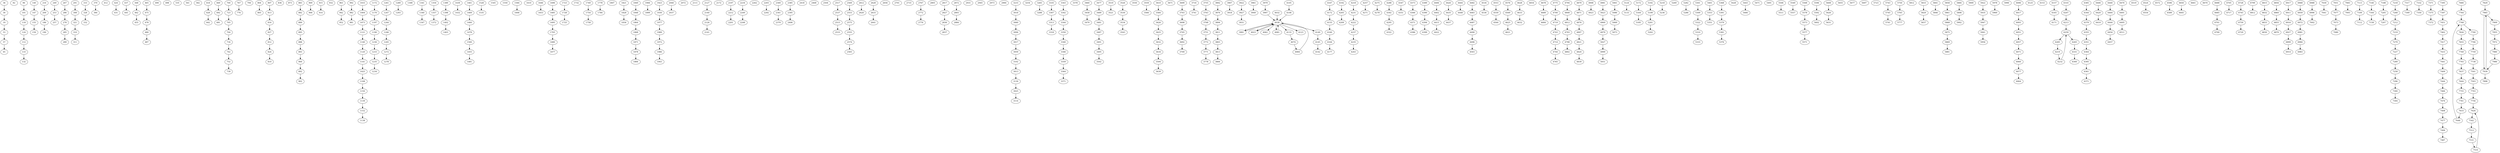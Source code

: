 strict digraph  {
36;
30;
19 [contraction="{45: {}}"];
53;
57 [contraction="{56: {}}"];
65;
82 [contraction="{81: {}}"];
96;
101 [contraction="{107: {}}"];
118;
124;
112;
133;
132;
140;
147;
155 [contraction="{154: {}}"];
159 [contraction="{160: {}}"];
216;
209 [contraction="{173: {'contraction': {212: {}}}}"];
186 [contraction="{187: {'contraction': {188: {'contraction': {189: {}}}}}}"];
190;
249;
253;
257;
267;
286;
278;
285;
289;
291 [contraction="{298: {}}"];
308;
321;
310;
311;
333;
328;
332 [contraction="{337: {'contraction': {327: {}}}}"];
370;
384 [contraction="{401: {}}"];
412 [contraction="{414: {'contraction': {418: {}}}}"];
431 [contraction="{432: {}}"];
424;
437 [contraction="{442: {}}"];
445;
448;
462;
455 [contraction="{454: {}}"];
465;
475 [contraction="{481: {}}"];
478;
480;
487;
490;
498 [contraction="{513: {'contraction': {509: {}}}}"];
535 [contraction="{546: {'contraction': {547: {}}}}"];
561;
582 [contraction="{581: {'contraction': {598: {'contraction': {604: {'contraction': {613: {}}}}}}}}"];
618;
628 [contraction="{638: {}}"];
642;
669;
692 [contraction="{691: {'contraction': {655: {}}}}"];
681;
700;
723 [contraction="{732: {}}"];
705;
704 [contraction="{714: {}}"];
734;
742;
752;
739;
767;
776;
794 [contraction="{797: {}}"];
804;
805;
807;
813;
816;
827;
812;
824;
810 [contraction="{811: {}}"];
836 [contraction="{835: {'contraction': {844: {}}}}"];
873 [contraction="{866: {'contraction': {872: {'contraction': {878: {'contraction': {865: {}}}}}}}}"];
883;
882;
889;
895;
888;
893;
900;
892;
902;
909;
906;
915;
914;
932;
963 [contraction="{959: {'contraction': {960: {'contraction': {961: {'contraction': {962: {'contraction': {964: {}}}}}}}}}}"];
942;
952;
982;
992;
981;
1033 [contraction="{1037: {}}"];
1004 [contraction="{1032: {}}"];
1073;
1121;
1140 [contraction="{1085: {}}"];
1120;
1141;
1025;
1108 [contraction="{1114: {}}"];
1150 [contraction="{1094: {}}"];
1139;
1152;
1138;
1172 [contraction="{1173: {}}"];
1170;
1197 [contraction="{1196: {'contraction': {1178: {}}}}"];
1190 [contraction="{1209: {'contraction': {1182: {'contraction': {1228: {}}}}}}"];
1236;
1233;
1235;
1234;
1261;
1247;
1244;
1246;
1245;
1272;
1278;
1289 [contraction="{1283: {}}"];
1293;
1308 [contraction="{1307: {}}"];
1341;
1340;
1347 [contraction="{1345: {}}"];
1354;
1357 [contraction="{1363: {}}"];
1372;
1389;
1398;
1402;
1403;
1432;
1439;
1461;
1469 [contraction="{1477: {'contraction': {1484: {}}}}"];
1460;
1478;
1500;
1455;
1481 [contraction="{1475: {'contraction': {1505: {'contraction': {1506: {'contraction': {1511: {'contraction': {1524: {}}}}}}}}}}"];
1528;
1535;
1545 [contraction="{1544: {}}"];
1550;
1584 [contraction="{1570: {'contraction': {1569: {}}}}"];
1606;
1610 [contraction="{1617: {}}"];
1646;
1653;
1696 [contraction="{1681: {}}"];
1685;
1695;
1705;
1680;
1677 [contraction="{1676: {}}"];
1723;
1728;
1725 [contraction="{1726: {'contraction': {1727: {}}}}"];
1732 [contraction="{1731: {'contraction': {1741: {}}}}"];
1749;
1754 [contraction="{1759: {}}"];
1758;
1778;
1784;
1807;
1821;
1828;
1836;
1849;
1848 [contraction="{1852: {}}"];
1864;
1868;
1871;
1878;
1884;
1906;
1899 [contraction="{1900: {'contraction': {1901: {'contraction': {1902: {'contraction': {1898: {}}}}}}}}"];
1923 [contraction="{1960: {'contraction': {1964: {'contraction': {1920: {'contraction': {1921: {'contraction': {1922: {}}}}}}}}}}"];
1930;
1977;
1989;
1972;
1986;
1943 [contraction="{1947: {}}"];
2040;
2037;
2072 [contraction="{2098: {'contraction': {2049: {'contraction': {2087: {'contraction': {2088: {}}}}}}}}"];
2111;
2127;
2140;
2126;
2141;
2172;
2197;
2212 [contraction="{2215: {}}"];
2201 [contraction="{2211: {'contraction': {2213: {'contraction': {2205: {'contraction': {2204: {}}}}}}}}"];
2234 [contraction="{2238: {'contraction': {2256: {'contraction': {2237: {'contraction': {2250: {}}}}}}}}"];
2249;
2248;
2262 [contraction="{2261: {'contraction': {2271: {'contraction': {2270: {'contraction': {2267: {}}}}}}}}"];
2293;
2292;
2300;
2341 [contraction="{2340: {'contraction': {2359: {'contraction': {2364: {'contraction': {2363: {}}}}}}}}"];
2370;
2385 [contraction="{2388: {}}"];
2395;
2406 [contraction="{2404: {'contraction': {2405: {'contraction': {2402: {'contraction': {2403: {}}}}}}}}"];
2418;
2468;
2504 [contraction="{2502: {}}"];
2517 [contraction="{2518: {}}"];
2537;
2515 [contraction="{2516: {}}"];
2533;
2569;
2553;
2575;
2555 [contraction="{2562: {}}"];
2574;
2565 [contraction="{2580: {'contraction': {2558: {}}}}"];
2612 [contraction="{2610: {'contraction': {2611: {}}}}"];
2620;
2628 [contraction="{2629: {}}"];
2633;
2641;
2656;
2701;
2733;
2767 [contraction="{2771: {}}"];
2772;
2776;
2805;
2817;
2827;
2836;
2837;
2872 [contraction="{2891: {'contraction': {2883: {}}}}"];
2893;
2884 [contraction="{2895: {'contraction': {2881: {'contraction': {2888: {'contraction': {2879: {}}}}}}}}"];
2931 [contraction="{2938: {}}"];
2945 [contraction="{2954: {}}"];
2973 [contraction="{2966: {}}"];
2984;
3233 [contraction="{3232: {'contraction': {3236: {'contraction': {3219: {'contraction': {3244: {'contraction': {3228: {}}}}}}}}}}"];
3018;
3060;
3094;
3017;
3059;
3102 [contraction="{3106: {'contraction': {3118: {'contraction': {3142: {}}}}}}"];
3013;
3130 [contraction="{3166: {}}"];
3025;
3114 [contraction="{3151: {'contraction': {3192: {'contraction': {3124: {'contraction': {3125: {'contraction': {3138: {'contraction': {3150: {'contraction': {3154: {'contraction': {3136: {'contraction': {3137: {'contraction': {3178: {'contraction': {3162: {}}}}}}}}}}}}}}}}}}}}}}"];
3254 [contraction="{3251: {'contraction': {3258: {'contraction': {3263: {'contraction': {3264: {}}}}}}}}"];
3283;
3288;
3335 [contraction="{3336: {'contraction': {3296: {}}}}"];
3307;
3313 [contraction="{3314: {}}"];
3318;
3343;
3342;
3344;
3350;
3340 [contraction="{3341: {}}"];
3346;
3359;
3364;
3371;
3378;
3460 [contraction="{3452: {}}"];
3458;
3470;
3477 [contraction="{3480: {}}"];
3489;
3481;
3487 [contraction="{3488: {}}"];
3491 [contraction="{3482: {'contraction': {3492: {}}}}"];
3495;
3502 [contraction="{3484: {}}"];
3519 [contraction="{3523: {}}"];
3521;
3526 [contraction="{3540: {}}"];
3530;
3534 [contraction="{3539: {}}"];
3543;
3550 [contraction="{3555: {'contraction': {3554: {}}}}"];
3559 [contraction="{3558: {'contraction': {3570: {'contraction': {3571: {'contraction': {3574: {}}}}}}}}"];
3566;
3610;
3584;
3626;
3625;
3632;
3634 [contraction="{3591: {}}"];
3594 [contraction="{3599: {}}"];
3639;
3671;
3699;
3703 [contraction="{3704: {'contraction': {3707: {}}}}"];
3698;
3705 [contraction="{3706: {'contraction': {3708: {'contraction': {3713: {}}}}}}"];
3692 [contraction="{3696: {'contraction': {3701: {}}}}"];
3709 [contraction="{3711: {'contraction': {3712: {'contraction': {3710: {}}}}}}"];
3716;
3741 [contraction="{3740: {'contraction': {3729: {'contraction': {3745: {'contraction': {3728: {'contraction': {3734: {'contraction': {3744: {}}}}}}}}}}}}"];
3755;
3763;
3768;
3751;
3772;
3771;
3778;
3892;
3876;
3894 [contraction="{3898: {}}"];
3811 [contraction="{3812: {'contraction': {3815: {'contraction': {3826: {'contraction': {3830: {'contraction': {3843: {'contraction': {3847: {'contraction': {3860: {'contraction': {3864: {'contraction': {3877: {}}}}}}}}}}}}}}}}}}"];
3803;
3813 [contraction="{3814: {'contraction': {3827: {'contraction': {3828: {'contraction': {3829: {'contraction': {3844: {'contraction': {3845: {'contraction': {3846: {'contraction': {3861: {'contraction': {3862: {'contraction': {3863: {}}}}}}}}}}}}}}}}}}}}"];
3884;
3907 [contraction="{3910: {}}"];
3918;
3927;
3922;
3931 [contraction="{3937: {}}"];
3961;
3949;
3979 [contraction="{3995: {}}"];
3997;
3991;
4032;
4038 [contraction="{4037: {}, 4072: {'contraction': {4107: {'contraction': {4075: {}}}}}, 4012: {'contraction': {4010: {}}}, 4047: {'contraction': {4021: {'contraction': {4054: {'contraction': {4055: {}}}}}}}, 4146: {}, 4089: {'contraction': {4114: {'contraction': {4115: {}}}}}, 4092: {'contraction': {4093: {}}}, 3967: {'contraction': {3992: {'contraction': {3981: {'contraction': {3985: {}}}}}}}}"];
4023 [contraction="{4048: {}}"];
4062;
4105;
4108;
4081 [contraction="{4082: {'contraction': {4083: {}}}}"];
4133;
4074;
4084;
4123;
4149;
4145;
4142;
4167;
4172;
4155;
4160;
4164;
4177 [contraction="{4176: {'contraction': {4187: {'contraction': {4182: {}}}}}}"];
4192 [contraction="{4196: {'contraction': {4198: {}}}}"];
4205;
4209;
4218;
4231;
4222;
4237;
4235;
4243;
4257 [contraction="{4265: {'contraction': {4264: {'contraction': {4267: {}}}}}}"];
4271;
4275 [contraction="{4274: {}}"];
4278 [contraction="{4285: {}}"];
4288;
4302 [contraction="{4335: {}}"];
4295;
4322;
4347;
4351;
4373 [contraction="{4376: {'contraction': {4362: {'contraction': {4380: {}}}}}}"];
4366;
4371;
4386;
4389;
4390;
4394;
4399;
4406;
4402;
4415;
4422;
4426 [contraction="{4431: {}}"];
4435;
4437;
4444;
4448;
4482;
4483;
4487;
4490;
4496;
4503;
4534 [contraction="{4533: {}}"];
4536 [contraction="{4537: {'contraction': {4538: {'contraction': {4539: {}}}}}}"];
4553;
4559;
4564;
4576;
4569 [contraction="{4603: {'contraction': {4595: {'contraction': {4601: {}}}}}}"];
4625;
4621;
4628;
4633;
4632;
4654 [contraction="{4646: {'contraction': {4658: {}}}}"];
4689;
4678;
4684;
4775 [contraction="{4782: {}}"];
4700;
4719 [contraction="{4697: {'contraction': {4709: {'contraction': {4737: {}}}}}}"];
4743 [contraction="{4746: {}}"];
4714;
4744 [contraction="{4745: {}}"];
4765 [contraction="{4740: {'contraction': {4756: {}}}}"];
4794;
4808;
4812;
4793;
4798;
4802;
4879 [contraction="{4854: {}}"];
4871 [contraction="{4825: {'contraction': {4867: {'contraction': {4868: {'contraction': {4869: {'contraction': {4870: {'contraction': {4872: {}}}}}}}}}}}}"];
4876 [contraction="{4859: {}}"];
4897;
4821 [contraction="{4829: {}}"];
4820 [contraction="{4835: {'contraction': {4902: {'contraction': {4851: {}}}}}}"];
4839;
4908 [contraction="{4910: {'contraction': {4915: {}}}}"];
4923;
4981;
5023 [contraction="{5031: {'contraction': {5040: {}}}}"];
4969;
4979 [contraction="{4989: {}}"];
5027 [contraction="{5035: {}}"];
4999;
5051 [contraction="{5004: {}}"];
5061;
5086 [contraction="{5088: {'contraction': {5090: {'contraction': {5082: {'contraction': {5083: {'contraction': {5084: {'contraction': {5085: {'contraction': {5087: {'contraction': {5089: {}}}}}}}}}}}}}}}}"];
5069;
5073 [contraction="{5076: {}}"];
5124;
5133 [contraction="{5119: {'contraction': {5122: {'contraction': {5123: {'contraction': {5132: {'contraction': {5134: {'contraction': {5141: {'contraction': {5117: {'contraction': {5118: {'contraction': {5120: {'contraction': {5121: {'contraction': {5099: {'contraction': {5115: {'contraction': {5116: {'contraction': {5135: {'contraction': {5113: {'contraction': {5114: {}}}}}}}}}}}}}}}}}}}}}}}}}}}}}}}}"];
5164 [contraction="{5169: {}}"];
5172;
5185 [contraction="{5187: {}}"];
5192 [contraction="{5195: {}}"];
5199;
5201;
5202 [contraction="{5209: {}}"];
5236 [contraction="{5234: {}}"];
5218;
5269;
5282;
5286;
5301 [contraction="{5312: {}}"];
5322;
5309;
5310 [contraction="{5318: {}}"];
5333 [contraction="{5330: {'contraction': {5331: {}}}}"];
5353 [contraction="{5399: {'contraction': {5418: {}}}}"];
5351;
5368;
5391 [contraction="{5393: {'contraction': {5364: {'contraction': {5392: {'contraction': {5361: {'contraction': {5362: {'contraction': {5363: {}}}}}}}}}}}}"];
5379;
5381;
5376 [contraction="{5377: {'contraction': {5389: {'contraction': {5388: {}}}}}}"];
5401;
5428;
5443;
5466 [contraction="{5465: {}}"];
5471;
5491;
5506;
5511 [contraction="{5525: {}}"];
5549 [contraction="{5540: {}}"];
5557;
5568 [contraction="{5574: {}}"];
5578;
5573;
5577;
5571 [contraction="{5572: {}}"];
5596;
5592;
5602 [contraction="{5601: {'contraction': {5599: {'contraction': {5600: {}}}}}}"];
5608 [contraction="{5612: {'contraction': {5632: {'contraction': {5610: {'contraction': {5611: {}}}}}}}}"];
5626;
5631 [contraction="{5616: {'contraction': {5614: {'contraction': {5615: {'contraction': {5617: {}}}}}}}}"];
5655 [contraction="{5653: {'contraction': {5654: {'contraction': {5651: {'contraction': {5652: {}}}}}}}}"];
5677;
5697;
5723;
5743 [contraction="{5742: {}}"];
5745;
5741 [contraction="{5739: {'contraction': {5740: {}}}}"];
5765 [contraction="{5764: {'contraction': {5792: {'contraction': {5771: {}}}}}}"];
5750;
5777 [contraction="{5783: {}}"];
5812 [contraction="{5811: {'contraction': {5809: {'contraction': {5810: {}}}}}}"];
5829;
5833;
5837 [contraction="{5835: {'contraction': {5836: {}}}}"];
5841;
5846 [contraction="{5844: {'contraction': {5845: {}}}}"];
5858;
5861 [contraction="{5860: {}}"];
5868;
5875;
5869;
5881;
5884;
5898;
5902;
5909;
5922 [contraction="{5924: {}}"];
5935 [contraction="{5934: {}}"];
5947;
5941;
5956;
5978 [contraction="{5977: {}}"];
5969;
5990 [contraction="{5994: {'contraction': {6005: {'contraction': {6008: {'contraction': {5983: {'contraction': {6010: {'contraction': {6001: {}}}}}}}}}}}}"];
6096;
6017 [contraction="{6016: {'contraction': {6043: {'contraction': {6019: {}}}}}}"];
6093 [contraction="{6029: {'contraction': {6034: {'contraction': {6039: {'contraction': {6047: {'contraction': {6046: {}}}}}}}}}}"];
6051 [contraction="{6069: {'contraction': {6073: {}}}}"];
6057;
6071;
6060;
6077;
6064;
6125;
6153;
6157;
6165;
6171;
6310 [contraction="{6337: {}}"];
6207;
6213;
6259 [contraction="{6236: {}}"];
6285 [contraction="{6314: {'contraction': {6319: {'contraction': {6320: {'contraction': {6230: {}}}}}}}}"];
6219;
6232;
6265 [contraction="{6321: {}}"];
6331;
6300 [contraction="{6336: {'contraction': {6303: {}}}}"];
6385 [contraction="{6388: {}}"];
6344;
6379;
6355 [contraction="{6394: {}}"];
6351 [contraction="{6363: {}}"];
6364;
6395;
6361 [contraction="{6362: {}}"];
6371 [contraction="{6374: {}}"];
6406;
6420;
6410 [contraction="{6430: {}}"];
6440;
6464;
6444;
6454;
6457;
6470 [contraction="{6500: {'contraction': {6492: {'contraction': {6485: {'contraction': {6488: {}}}}}}}}"];
6491;
6495;
6511;
6519;
6524 [contraction="{6532: {'contraction': {6540: {'contraction': {6531: {'contraction': {6536: {'contraction': {6534: {}}}}}}}}}, 6549: {}}"];
6554 [contraction="{6553: {}}"];
6572 [contraction="{6571: {}}"];
6596;
6589 [contraction="{6588: {}}"];
6650 [contraction="{6641: {}}"];
6645;
6661;
6670 [contraction="{6671: {'contraction': {6669: {}}}}"];
6688;
6685;
6701;
6700;
6705 [contraction="{6704: {}}"];
6717 [contraction="{6721: {}}"];
6728;
6745;
6759;
6729;
6799 [contraction="{6798: {'contraction': {6807: {}}}}"];
6812;
6815 [contraction="{6814: {}}"];
6832;
6833;
6830 [contraction="{6831: {}}"];
6856;
6860;
6855;
6870 [contraction="{6869: {}}"];
6917;
6911;
6916;
6927;
6899;
6914 [contraction="{6915: {}}"];
6968;
6959 [contraction="{6960: {}}"];
6972 [contraction="{6971: {}}"];
6981;
6984;
6983;
6988;
6996;
7002 [contraction="{7001: {}}"];
7030 [contraction="{7027: {'contraction': {7008: {'contraction': {7009: {'contraction': {7025: {'contraction': {7026: {'contraction': {7013: {'contraction': {7014: {}}}}}}}}}}}}}}"];
7041;
7051 [contraction="{7057: {'contraction': {7050: {}}}}"];
7077;
7073 [contraction="{7074: {}}"];
7080 [contraction="{7079: {}}"];
7083;
7093 [contraction="{7097: {'contraction': {7096: {}}}}"];
7113;
7109;
7112 [contraction="{7121: {}}"];
7140;
7164;
7158;
7188 [contraction="{7181: {}}"];
7205;
7207;
7218 [contraction="{7220: {}}"];
7268;
7212;
7219 [contraction="{7267: {}}"];
7279 [contraction="{7282: {'contraction': {7211: {'contraction': {7277: {'contraction': {7278: {}}}}}}}}"];
7227;
7289;
7258;
7296;
7300;
7304;
7317;
7309 [contraction="{7311: {'contraction': {7313: {'contraction': {7310: {}}}}}}"];
7332;
7350 [contraction="{7325: {'contraction': {7326: {'contraction': {7351: {'contraction': {7358: {}}}}}}}}"];
7371 [contraction="{7373: {}}"];
7375;
7372 [contraction="{7380: {'contraction': {7379: {}}}}"];
7395;
7397 [contraction="{7496: {}}"];
7451;
7462;
7417;
7433 [contraction="{7439: {}}"];
7441;
7409;
7444;
7466 [contraction="{7467: {'contraction': {7469: {}}}}"];
7476 [contraction="{7478: {}}"];
7408 [contraction="{7468: {}}"];
7477;
7406 [contraction="{7407: {}}"];
7487 [contraction="{7485: {'contraction': {7486: {'contraction': {7490: {}}}}}}"];
7680 [contraction="{7685: {'contraction': {7751: {}}}}"];
7764;
7768 [contraction="{7784: {'contraction': {7802: {'contraction': {7811: {}}}}}, 7690: {}}"];
7826;
7655 [contraction="{7657: {}}"];
7749;
7793 [contraction="{7820: {}}"];
7637;
7644 [contraction="{7661: {'contraction': {7692: {'contraction': {7736: {}}}}}}"];
7755;
7761 [contraction="{7775: {}}"];
7633;
7646;
7700;
7706;
7759 [contraction="{7560: {}}"];
7738 [contraction="{7740: {}}"];
7501;
7503 [contraction="{7527: {}}"];
7703;
7756 [contraction="{7540: {'contraction': {7554: {'contraction': {7556: {'contraction': {7583: {'contraction': {7602: {'contraction': {7606: {}}}}}}}}}}}}"];
7626 [contraction="{7615: {'contraction': {7620: {'contraction': {7614: {}}}}}}"];
7542 [contraction="{7544: {'contraction': {7597: {'contraction': {7604: {}}}}}}"];
7512;
7531 [contraction="{7541: {'contraction': {7545: {'contraction': {7596: {}}}}}}"];
7510 [contraction="{7511: {}}"];
7829 [contraction="{7838: {'contraction': {7847: {'contraction': {7856: {'contraction': {7874: {'contraction': {7883: {'contraction': {7865: {}}}}}}}}}}}, 7927: {}}"];
7939 [contraction="{7951: {}, 7893: {}}"];
7965 [contraction="{7885: {'contraction': {7886: {}}}, 7887: {'contraction': {7924: {}}}}"];
7909 [contraction="{7918: {}}"];
7955 [contraction="{7957: {}}"];
7972;
7980 [contraction="{7961: {'contraction': {7979: {}}}}"];
7986 [contraction="{7900: {'contraction': {7959: {'contraction': {7963: {}}}}}}"];
7898 [contraction="{7896: {}}"];
36 -> 30  [action=""];
30 -> 19  [action=""];
19 -> 53  [action=""];
53 -> 57  [action=""];
57 -> 65  [action=""];
96 -> 101  [action=""];
101 -> 118  [action=""];
118 -> 124  [action=""];
124 -> 112  [action=""];
112 -> 133  [action=""];
133 -> 132  [action=""];
140 -> 147  [action=""];
147 -> 155  [action=""];
155 -> 159  [action=""];
216 -> 209  [action=""];
209 -> 186  [action=""];
186 -> 190  [action=""];
249 -> 253  [action=""];
253 -> 257  [action=""];
267 -> 286  [action=""];
286 -> 278  [action=""];
278 -> 285  [action=""];
285 -> 289  [action=""];
291 -> 308  [action=""];
308 -> 321  [action=""];
321 -> 310  [action=""];
310 -> 311  [action=""];
333 -> 328  [action=""];
328 -> 332  [action=""];
370 -> 384  [action=""];
424 -> 431  [action=""];
437 -> 445  [action=""];
448 -> 462  [action=""];
462 -> 455  [action=""];
465 -> 475  [action=""];
475 -> 478  [action=""];
478 -> 480  [action=""];
480 -> 487  [action=""];
618 -> 628  [action=""];
628 -> 642  [action=""];
669 -> 692  [action=""];
692 -> 681  [action=""];
700 -> 723  [action=""];
723 -> 705  [action=""];
705 -> 704  [action=""];
704 -> 734  [action=""];
734 -> 742  [action=""];
742 -> 752  [action=""];
752 -> 739  [action=""];
767 -> 776  [action=""];
804 -> 805  [action=""];
807 -> 813  [action=""];
813 -> 816  [action=""];
816 -> 827  [action=""];
827 -> 812  [action=""];
812 -> 824  [action=""];
824 -> 810  [action=""];
883 -> 882  [action=""];
882 -> 889  [action=""];
889 -> 895  [action=""];
895 -> 888  [action=""];
888 -> 893  [action=""];
893 -> 900  [action=""];
900 -> 892  [action=""];
892 -> 902  [action=""];
909 -> 906  [action=""];
915 -> 914  [action=""];
963 -> 942  [action=""];
942 -> 952  [action=""];
982 -> 981  [action=""];
992 -> 982  [action=""];
1033 -> 1004  [action=""];
1004 -> 1073  [action=""];
1073 -> 1121  [action=""];
1121 -> 1140  [action=""];
1140 -> 1120  [action=""];
1120 -> 1141  [action=""];
1141 -> 1025  [action=""];
1025 -> 1108  [action=""];
1108 -> 1150  [action=""];
1150 -> 1139  [action=""];
1139 -> 1152  [action=""];
1152 -> 1138  [action=""];
1172 -> 1170  [action=""];
1170 -> 1197  [action=""];
1197 -> 1190  [action=""];
1190 -> 1236  [action=""];
1236 -> 1233  [action=""];
1233 -> 1235  [action=""];
1235 -> 1234  [action=""];
1261 -> 1247  [action=""];
1247 -> 1244  [action=""];
1244 -> 1246  [action=""];
1246 -> 1245  [action=""];
1245 -> 1272  [action=""];
1272 -> 1278  [action=""];
1289 -> 1293  [action=""];
1341 -> 1340  [action=""];
1340 -> 1347  [action=""];
1354 -> 1357  [action=""];
1357 -> 1372  [action=""];
1389 -> 1398  [action=""];
1398 -> 1402  [action=""];
1402 -> 1403  [action=""];
1439 -> 1432  [action=""];
1461 -> 1469  [action=""];
1469 -> 1460  [action=""];
1460 -> 1478  [action=""];
1478 -> 1500  [action=""];
1500 -> 1455  [action=""];
1455 -> 1481  [action=""];
1528 -> 1535  [action=""];
1584 -> 1606  [action=""];
1646 -> 1653  [action=""];
1696 -> 1685  [action=""];
1685 -> 1695  [action=""];
1695 -> 1705  [action=""];
1705 -> 1680  [action=""];
1680 -> 1677  [action=""];
1723 -> 1728  [action=""];
1728 -> 1725  [action=""];
1749 -> 1754  [action=""];
1754 -> 1758  [action=""];
1778 -> 1784  [action=""];
1821 -> 1828  [action=""];
1828 -> 1836  [action=""];
1849 -> 1848  [action=""];
1848 -> 1864  [action=""];
1864 -> 1868  [action=""];
1868 -> 1871  [action=""];
1871 -> 1878  [action=""];
1878 -> 1884  [action=""];
1906 -> 1899  [action=""];
1923 -> 1930  [action=""];
1930 -> 1977  [action=""];
1977 -> 1989  [action=""];
1989 -> 1972  [action=""];
1972 -> 1986  [action=""];
1986 -> 1943  [action=""];
2040 -> 2037  [action=""];
2127 -> 2140  [action=""];
2140 -> 2126  [action=""];
2126 -> 2141  [action=""];
2197 -> 2212  [action=""];
2212 -> 2201  [action=""];
2234 -> 2249  [action=""];
2249 -> 2248  [action=""];
2293 -> 2292  [action=""];
2300 -> 2341  [action=""];
2341 -> 2370  [action=""];
2385 -> 2395  [action=""];
2395 -> 2406  [action=""];
2517 -> 2537  [action=""];
2537 -> 2515  [action=""];
2515 -> 2533  [action=""];
2569 -> 2553  [action=""];
2553 -> 2575  [action=""];
2575 -> 2555  [action=""];
2555 -> 2574  [action=""];
2574 -> 2565  [action=""];
2612 -> 2620  [action=""];
2628 -> 2633  [action=""];
2633 -> 2641  [action=""];
2767 -> 2772  [action=""];
2772 -> 2776  [action=""];
2817 -> 2827  [action=""];
2827 -> 2836  [action=""];
2836 -> 2837  [action=""];
2872 -> 2893  [action=""];
2893 -> 2884  [action=""];
3233 -> 3018  [action=""];
3018 -> 3060  [action=""];
3060 -> 3094  [action=""];
3094 -> 3017  [action=""];
3017 -> 3059  [action=""];
3059 -> 3102  [action=""];
3102 -> 3013  [action=""];
3013 -> 3130  [action=""];
3130 -> 3025  [action=""];
3025 -> 3114  [action=""];
3283 -> 3288  [action=""];
3335 -> 3307  [action=""];
3307 -> 3313  [action=""];
3313 -> 3318  [action=""];
3343 -> 3342  [action=""];
3342 -> 3344  [action=""];
3344 -> 3350  [action=""];
3350 -> 3340  [action=""];
3340 -> 3346  [action=""];
3346 -> 3359  [action=""];
3359 -> 3364  [action=""];
3364 -> 3371  [action=""];
3460 -> 3458  [action=""];
3458 -> 3470  [action=""];
3477 -> 3489  [action=""];
3489 -> 3481  [action=""];
3481 -> 3487  [action=""];
3487 -> 3491  [action=""];
3491 -> 3495  [action=""];
3495 -> 3502  [action=""];
3519 -> 3521  [action=""];
3526 -> 3530  [action=""];
3530 -> 3534  [action=""];
3534 -> 3543  [action=""];
3559 -> 3566  [action=""];
3610 -> 3584  [action=""];
3584 -> 3626  [action=""];
3626 -> 3625  [action=""];
3625 -> 3632  [action=""];
3632 -> 3634  [action=""];
3634 -> 3594  [action=""];
3594 -> 3639  [action=""];
3699 -> 3703  [action=""];
3703 -> 3698  [action=""];
3698 -> 3705  [action=""];
3705 -> 3692  [action=""];
3692 -> 3709  [action=""];
3716 -> 3741  [action=""];
3755 -> 3763  [action=""];
3763 -> 3768  [action=""];
3768 -> 3751  [action=""];
3751 -> 3772  [action=""];
3772 -> 3771  [action=""];
3771 -> 3778  [action=""];
3892 -> 3876  [action=""];
3876 -> 3894  [action=""];
3894 -> 3811  [action=""];
3811 -> 3803  [action=""];
3803 -> 3813  [action=""];
3813 -> 3884  [action=""];
3907 -> 3918  [action=""];
3927 -> 3931  [action=""];
3922 -> 3927  [action=""];
3961 -> 3949  [action=""];
3979 -> 3997  [action=""];
3997 -> 4038  [action=""];
3991 -> 4038  [action=""];
4032 -> 4038  [action=""];
4038 -> 4023  [action=""];
4038 -> 4081  [action=""];
4038 -> 4062  [action=""];
4038 -> 4149  [action=""];
4038 -> 4123  [action=""];
4038 -> 4133  [action=""];
4038 -> 3991  [action=""];
4023 -> 4038  [action=""];
4105 -> 4108  [action=""];
4108 -> 4038  [action=""];
4081 -> 4038  [action=""];
4133 -> 4074  [action=""];
4074 -> 4084  [action=""];
4084 -> 4038  [action=""];
4149 -> 4145  [action=""];
4145 -> 4142  [action=""];
4167 -> 4172  [action=""];
4172 -> 4155  [action=""];
4155 -> 4160  [action=""];
4160 -> 4164  [action=""];
4164 -> 4177  [action=""];
4192 -> 4205  [action=""];
4205 -> 4209  [action=""];
4218 -> 4231  [action=""];
4231 -> 4222  [action=""];
4222 -> 4237  [action=""];
4237 -> 4235  [action=""];
4235 -> 4243  [action=""];
4257 -> 4271  [action=""];
4275 -> 4278  [action=""];
4288 -> 4302  [action=""];
4302 -> 4295  [action=""];
4295 -> 4322  [action=""];
4347 -> 4351  [action=""];
4373 -> 4366  [action=""];
4366 -> 4371  [action=""];
4371 -> 4386  [action=""];
4389 -> 4390  [action=""];
4390 -> 4394  [action=""];
4394 -> 4399  [action=""];
4406 -> 4402  [action=""];
4402 -> 4415  [action=""];
4415 -> 4422  [action=""];
4426 -> 4435  [action=""];
4435 -> 4437  [action=""];
4444 -> 4448  [action=""];
4482 -> 4483  [action=""];
4483 -> 4487  [action=""];
4487 -> 4490  [action=""];
4490 -> 4496  [action=""];
4496 -> 4503  [action=""];
4534 -> 4536  [action=""];
4553 -> 4559  [action=""];
4559 -> 4564  [action=""];
4576 -> 4569  [action=""];
4569 -> 4625  [action=""];
4625 -> 4621  [action=""];
4628 -> 4633  [action=""];
4633 -> 4632  [action=""];
4689 -> 4684  [action=""];
4678 -> 4689  [action=""];
4775 -> 4700  [action=""];
4700 -> 4719  [action=""];
4719 -> 4743  [action=""];
4743 -> 4714  [action=""];
4714 -> 4744  [action=""];
4744 -> 4765  [action=""];
4794 -> 4808  [action=""];
4808 -> 4812  [action=""];
4812 -> 4793  [action=""];
4793 -> 4798  [action=""];
4798 -> 4802  [action=""];
4879 -> 4871  [action=""];
4871 -> 4876  [action=""];
4876 -> 4897  [action=""];
4897 -> 4821  [action=""];
4821 -> 4820  [action=""];
4820 -> 4839  [action=""];
4908 -> 4923  [action=""];
4981 -> 5023  [action=""];
5023 -> 4969  [action=""];
4969 -> 4979  [action=""];
4979 -> 5027  [action=""];
5027 -> 4999  [action=""];
4999 -> 5051  [action=""];
5061 -> 5086  [action=""];
5086 -> 5069  [action=""];
5069 -> 5073  [action=""];
5124 -> 5133  [action=""];
5164 -> 5185  [action=""];
5172 -> 5164  [action=""];
5192 -> 5199  [action=""];
5199 -> 5201  [action=""];
5201 -> 5202  [action=""];
5218 -> 5236  [action=""];
5282 -> 5286  [action=""];
5301 -> 5309  [action=""];
5322 -> 5310  [action=""];
5309 -> 5322  [action=""];
5310 -> 5333  [action=""];
5353 -> 5351  [action=""];
5368 -> 5391  [action=""];
5391 -> 5379  [action=""];
5379 -> 5381  [action=""];
5381 -> 5376  [action=""];
5401 -> 5353  [action=""];
5443 -> 5466  [action=""];
5506 -> 5511  [action=""];
5549 -> 5557  [action=""];
5568 -> 5578  [action=""];
5578 -> 5573  [action=""];
5573 -> 5577  [action=""];
5577 -> 5571  [action=""];
5596 -> 5592  [action=""];
5592 -> 5602  [action=""];
5608 -> 5626  [action=""];
5626 -> 5631  [action=""];
5743 -> 5745  [action=""];
5745 -> 5741  [action=""];
5765 -> 5777  [action=""];
5750 -> 5765  [action=""];
5829 -> 5837  [action=""];
5833 -> 5829  [action=""];
5841 -> 5846  [action=""];
5858 -> 5861  [action=""];
5861 -> 5868  [action=""];
5868 -> 5875  [action=""];
5875 -> 5869  [action=""];
5869 -> 5881  [action=""];
5884 -> 5898  [action=""];
5898 -> 5902  [action=""];
5922 -> 5935  [action=""];
5935 -> 5947  [action=""];
5947 -> 5941  [action=""];
5941 -> 5956  [action=""];
5978 -> 5969  [action=""];
6096 -> 6017  [action=""];
6017 -> 6093  [action=""];
6093 -> 6051  [action=""];
6051 -> 6057  [action=""];
6057 -> 6071  [action=""];
6071 -> 6060  [action=""];
6060 -> 6077  [action=""];
6077 -> 6064  [action=""];
6157 -> 6165  [action=""];
6165 -> 6171  [action=""];
6310 -> 6207  [action=""];
6207 -> 6213  [action=""];
6213 -> 6259  [action=""];
6259 -> 6285  [action=""];
6259 -> 6265  [action=""];
6285 -> 6219  [action=""];
6219 -> 6232  [action=""];
6232 -> 6259  [action=""];
6265 -> 6331  [action=""];
6331 -> 6300  [action=""];
6385 -> 6344  [action=""];
6344 -> 6379  [action=""];
6379 -> 6355  [action=""];
6355 -> 6351  [action=""];
6351 -> 6364  [action=""];
6364 -> 6395  [action=""];
6395 -> 6361  [action=""];
6361 -> 6371  [action=""];
6406 -> 6420  [action=""];
6420 -> 6410  [action=""];
6440 -> 6464  [action=""];
6464 -> 6444  [action=""];
6444 -> 6454  [action=""];
6454 -> 6457  [action=""];
6470 -> 6491  [action=""];
6491 -> 6495  [action=""];
6495 -> 6511  [action=""];
6524 -> 6554  [action=""];
6596 -> 6589  [action=""];
6650 -> 6645  [action=""];
6688 -> 6685  [action=""];
6685 -> 6701  [action=""];
6701 -> 6700  [action=""];
6705 -> 6717  [action=""];
6728 -> 6745  [action=""];
6745 -> 6759  [action=""];
6759 -> 6729  [action=""];
6799 -> 6812  [action=""];
6815 -> 6832  [action=""];
6832 -> 6833  [action=""];
6833 -> 6830  [action=""];
6856 -> 6860  [action=""];
6860 -> 6855  [action=""];
6855 -> 6870  [action=""];
6917 -> 6911  [action=""];
6911 -> 6916  [action=""];
6916 -> 6927  [action=""];
6927 -> 6899  [action=""];
6899 -> 6914  [action=""];
6968 -> 6959  [action=""];
6959 -> 6972  [action=""];
6972 -> 6981  [action=""];
6981 -> 6984  [action=""];
6984 -> 6983  [action=""];
6988 -> 6996  [action=""];
6996 -> 7002  [action=""];
7030 -> 7041  [action=""];
7051 -> 7077  [action=""];
7077 -> 7073  [action=""];
7073 -> 7080  [action=""];
7083 -> 7093  [action=""];
7113 -> 7109  [action=""];
7109 -> 7112  [action=""];
7140 -> 7164  [action=""];
7164 -> 7158  [action=""];
7188 -> 7205  [action=""];
7205 -> 7207  [action=""];
7218 -> 7268  [action=""];
7268 -> 7212  [action=""];
7212 -> 7219  [action=""];
7219 -> 7279  [action=""];
7279 -> 7227  [action=""];
7227 -> 7289  [action=""];
7289 -> 7258  [action=""];
7258 -> 7296  [action=""];
7296 -> 7300  [action=""];
7300 -> 7304  [action=""];
7317 -> 7309  [action=""];
7332 -> 7350  [action=""];
7371 -> 7375  [action=""];
7375 -> 7372  [action=""];
7395 -> 7397  [action=""];
7397 -> 7451  [action=""];
7451 -> 7462  [action=""];
7462 -> 7417  [action=""];
7417 -> 7433  [action=""];
7433 -> 7441  [action=""];
7441 -> 7409  [action=""];
7409 -> 7444  [action=""];
7444 -> 7466  [action=""];
7466 -> 7476  [action=""];
7476 -> 7408  [action=""];
7408 -> 7477  [action=""];
7477 -> 7406  [action=""];
7406 -> 7487  [action=""];
7680 -> 7764  [action=""];
7764 -> 7768  [action=""];
7768 -> 7826  [action=""];
7768 -> 7700  [action=""];
7826 -> 7655  [action=""];
7655 -> 7749  [action=""];
7749 -> 7793  [action=""];
7793 -> 7637  [action=""];
7637 -> 7644  [action=""];
7644 -> 7755  [action=""];
7755 -> 7761  [action=""];
7761 -> 7633  [action=""];
7633 -> 7646  [action=""];
7646 -> 7768  [action=""];
7700 -> 7706  [action=""];
7706 -> 7759  [action=""];
7759 -> 7738  [action=""];
7738 -> 7501  [action=""];
7501 -> 7503  [action=""];
7503 -> 7703  [action=""];
7703 -> 7756  [action=""];
7756 -> 7626  [action=""];
7626 -> 7542  [action=""];
7542 -> 7512  [action=""];
7512 -> 7531  [action=""];
7531 -> 7510  [action=""];
7510 -> 7626  [action=""];
7829 -> 7965  [action=""];
7939 -> 7965  [action=""];
7939 -> 7898  [action=""];
7965 -> 7909  [action=""];
7965 -> 7939  [action=""];
7909 -> 7955  [action=""];
7955 -> 7972  [action=""];
7972 -> 7980  [action=""];
7980 -> 7986  [action=""];
7986 -> 7939  [action=""];
}
